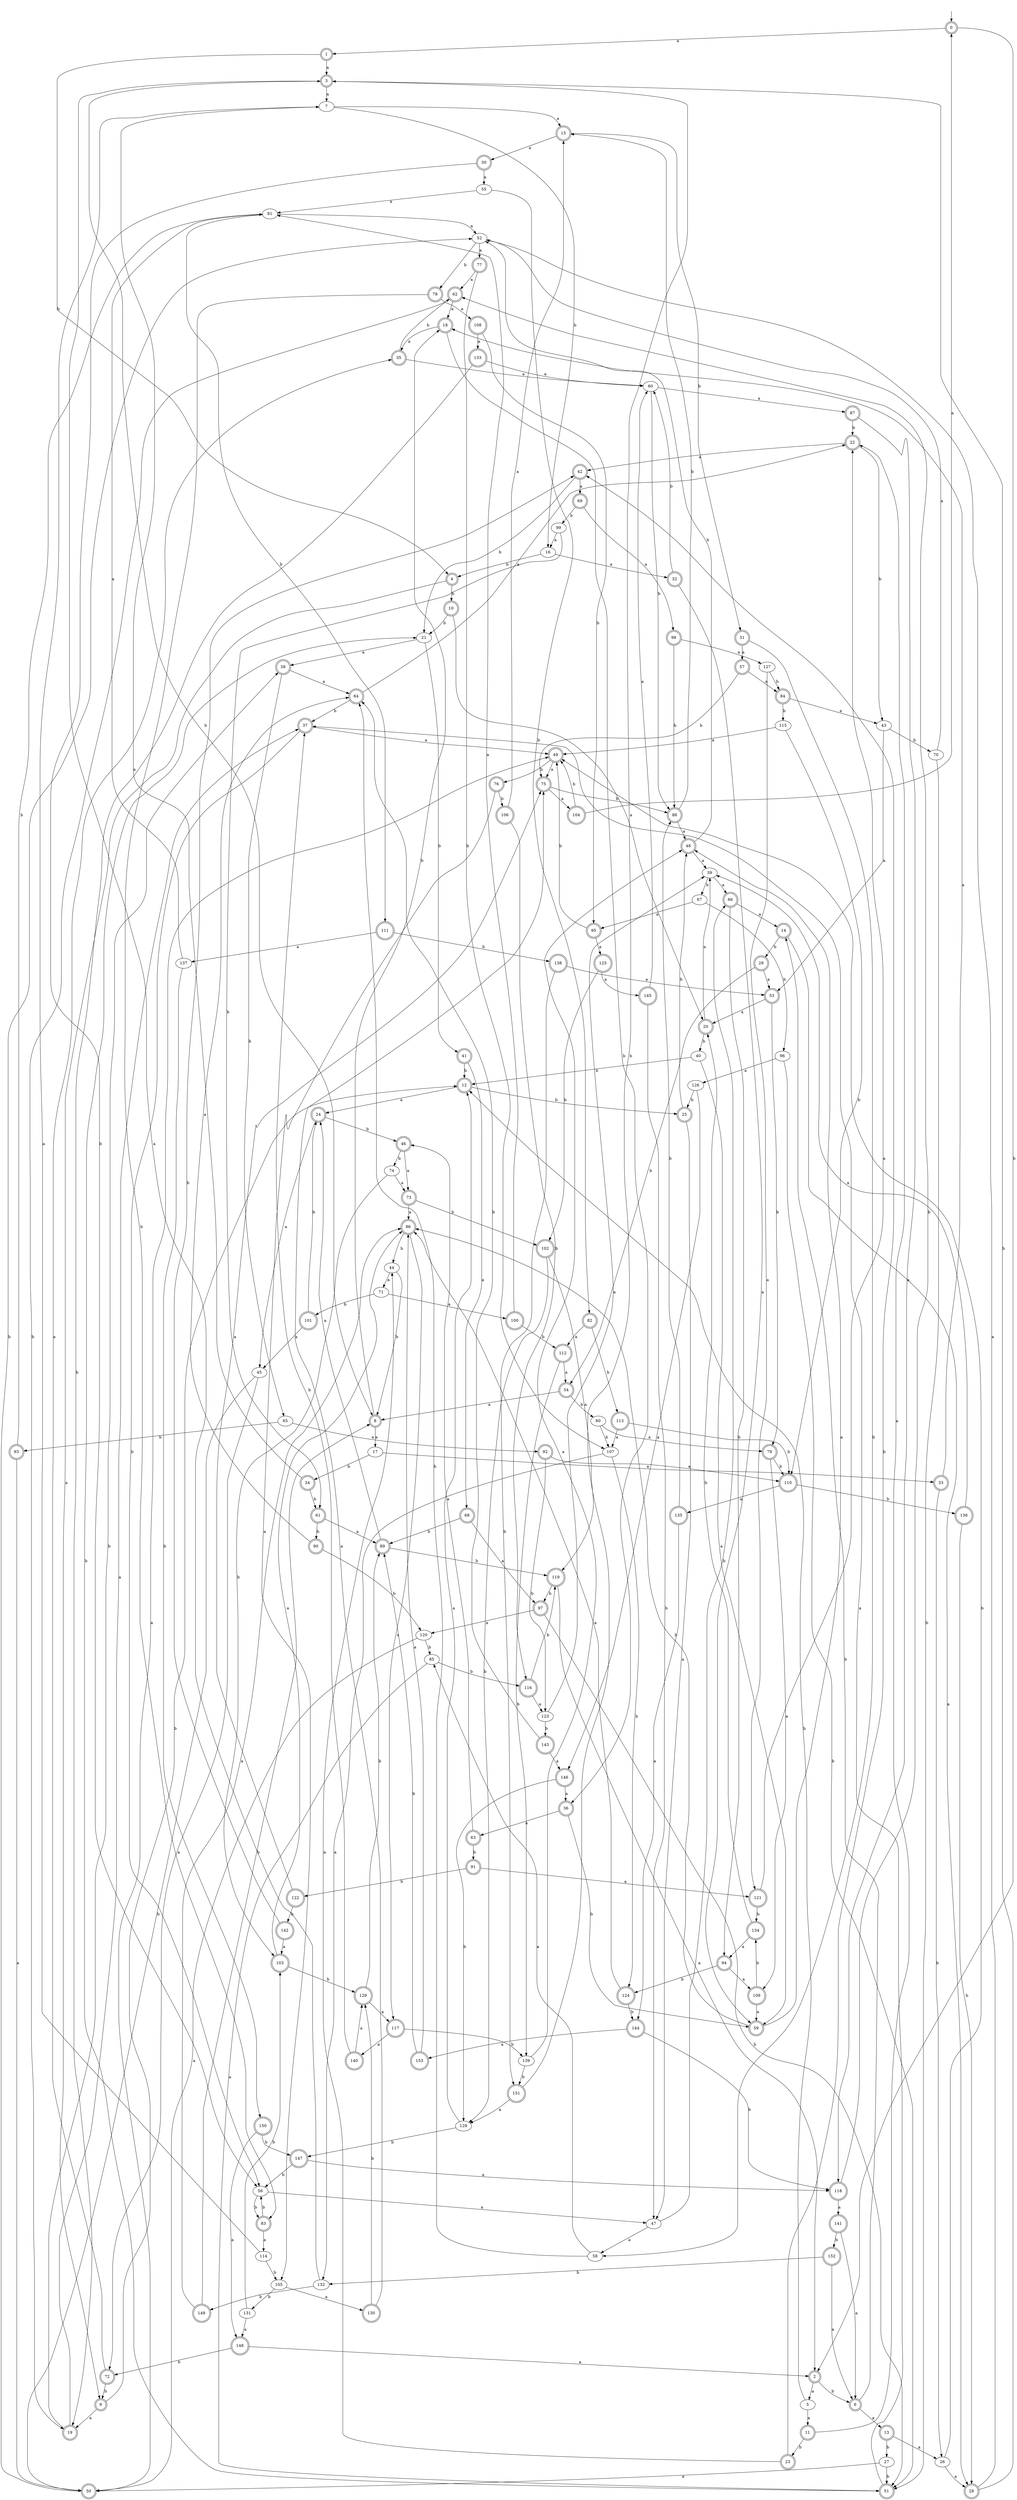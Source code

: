 digraph RandomDFA {
  __start0 [label="", shape=none];
  __start0 -> 0 [label=""];
  0 [shape=circle] [shape=doublecircle]
  0 -> 1 [label="a"]
  0 -> 2 [label="b"]
  1 [shape=doublecircle]
  1 -> 3 [label="a"]
  1 -> 4 [label="b"]
  2 [shape=doublecircle]
  2 -> 5 [label="a"]
  2 -> 6 [label="b"]
  3 [shape=doublecircle]
  3 -> 7 [label="a"]
  3 -> 8 [label="b"]
  4 [shape=doublecircle]
  4 -> 9 [label="a"]
  4 -> 10 [label="b"]
  5
  5 -> 11 [label="a"]
  5 -> 12 [label="b"]
  6 [shape=doublecircle]
  6 -> 13 [label="a"]
  6 -> 14 [label="b"]
  7
  7 -> 15 [label="a"]
  7 -> 16 [label="b"]
  8 [shape=doublecircle]
  8 -> 17 [label="a"]
  8 -> 18 [label="b"]
  9 [shape=doublecircle]
  9 -> 19 [label="a"]
  9 -> 12 [label="b"]
  10 [shape=doublecircle]
  10 -> 20 [label="a"]
  10 -> 21 [label="b"]
  11 [shape=doublecircle]
  11 -> 22 [label="a"]
  11 -> 23 [label="b"]
  12 [shape=doublecircle]
  12 -> 24 [label="a"]
  12 -> 25 [label="b"]
  13 [shape=doublecircle]
  13 -> 26 [label="a"]
  13 -> 27 [label="b"]
  14 [shape=doublecircle]
  14 -> 28 [label="a"]
  14 -> 29 [label="b"]
  15 [shape=doublecircle]
  15 -> 30 [label="a"]
  15 -> 31 [label="b"]
  16
  16 -> 32 [label="a"]
  16 -> 4 [label="b"]
  17
  17 -> 33 [label="a"]
  17 -> 34 [label="b"]
  18 [shape=doublecircle]
  18 -> 35 [label="a"]
  18 -> 36 [label="b"]
  19 [shape=doublecircle]
  19 -> 37 [label="a"]
  19 -> 38 [label="b"]
  20 [shape=doublecircle]
  20 -> 39 [label="a"]
  20 -> 40 [label="b"]
  21
  21 -> 38 [label="a"]
  21 -> 41 [label="b"]
  22 [shape=doublecircle]
  22 -> 42 [label="a"]
  22 -> 43 [label="b"]
  23 [shape=doublecircle]
  23 -> 44 [label="a"]
  23 -> 42 [label="b"]
  24 [shape=doublecircle]
  24 -> 45 [label="a"]
  24 -> 46 [label="b"]
  25 [shape=doublecircle]
  25 -> 47 [label="a"]
  25 -> 48 [label="b"]
  26
  26 -> 28 [label="a"]
  26 -> 49 [label="b"]
  27
  27 -> 50 [label="a"]
  27 -> 51 [label="b"]
  28 [shape=doublecircle]
  28 -> 52 [label="a"]
  28 -> 3 [label="b"]
  29 [shape=doublecircle]
  29 -> 53 [label="a"]
  29 -> 54 [label="b"]
  30 [shape=doublecircle]
  30 -> 55 [label="a"]
  30 -> 56 [label="b"]
  31 [shape=doublecircle]
  31 -> 57 [label="a"]
  31 -> 58 [label="b"]
  32 [shape=doublecircle]
  32 -> 59 [label="a"]
  32 -> 60 [label="b"]
  33 [shape=doublecircle]
  33 -> 18 [label="a"]
  33 -> 26 [label="b"]
  34 [shape=doublecircle]
  34 -> 7 [label="a"]
  34 -> 61 [label="b"]
  35 [shape=doublecircle]
  35 -> 60 [label="a"]
  35 -> 62 [label="b"]
  36 [shape=doublecircle]
  36 -> 63 [label="a"]
  36 -> 59 [label="b"]
  37 [shape=doublecircle]
  37 -> 49 [label="a"]
  37 -> 56 [label="b"]
  38 [shape=doublecircle]
  38 -> 64 [label="a"]
  38 -> 65 [label="b"]
  39
  39 -> 66 [label="a"]
  39 -> 67 [label="b"]
  40
  40 -> 59 [label="a"]
  40 -> 12 [label="b"]
  41 [shape=doublecircle]
  41 -> 68 [label="a"]
  41 -> 12 [label="b"]
  42 [shape=doublecircle]
  42 -> 69 [label="a"]
  42 -> 21 [label="b"]
  43
  43 -> 53 [label="a"]
  43 -> 70 [label="b"]
  44
  44 -> 71 [label="a"]
  44 -> 8 [label="b"]
  45
  45 -> 72 [label="a"]
  45 -> 50 [label="b"]
  46 [shape=doublecircle]
  46 -> 73 [label="a"]
  46 -> 74 [label="b"]
  47
  47 -> 58 [label="a"]
  47 -> 66 [label="b"]
  48 [shape=doublecircle]
  48 -> 39 [label="a"]
  48 -> 52 [label="b"]
  49 [shape=doublecircle]
  49 -> 75 [label="a"]
  49 -> 76 [label="b"]
  50 [shape=doublecircle]
  50 -> 49 [label="a"]
  50 -> 52 [label="b"]
  51 [shape=doublecircle]
  51 -> 37 [label="a"]
  51 -> 21 [label="b"]
  52
  52 -> 77 [label="a"]
  52 -> 78 [label="b"]
  53 [shape=doublecircle]
  53 -> 20 [label="a"]
  53 -> 79 [label="b"]
  54 [shape=doublecircle]
  54 -> 8 [label="a"]
  54 -> 80 [label="b"]
  55
  55 -> 81 [label="a"]
  55 -> 82 [label="b"]
  56
  56 -> 47 [label="a"]
  56 -> 83 [label="b"]
  57 [shape=doublecircle]
  57 -> 84 [label="a"]
  57 -> 75 [label="b"]
  58
  58 -> 85 [label="a"]
  58 -> 64 [label="b"]
  59 [shape=doublecircle]
  59 -> 48 [label="a"]
  59 -> 86 [label="b"]
  60
  60 -> 87 [label="a"]
  60 -> 88 [label="b"]
  61 [shape=doublecircle]
  61 -> 89 [label="a"]
  61 -> 90 [label="b"]
  62 [shape=doublecircle]
  62 -> 18 [label="a"]
  62 -> 19 [label="b"]
  63 [shape=doublecircle]
  63 -> 46 [label="a"]
  63 -> 91 [label="b"]
  64 [shape=doublecircle]
  64 -> 22 [label="a"]
  64 -> 37 [label="b"]
  65
  65 -> 92 [label="a"]
  65 -> 93 [label="b"]
  66 [shape=doublecircle]
  66 -> 14 [label="a"]
  66 -> 94 [label="b"]
  67
  67 -> 95 [label="a"]
  67 -> 96 [label="b"]
  68 [shape=doublecircle]
  68 -> 97 [label="a"]
  68 -> 89 [label="b"]
  69 [shape=doublecircle]
  69 -> 98 [label="a"]
  69 -> 99 [label="b"]
  70
  70 -> 52 [label="a"]
  70 -> 51 [label="b"]
  71
  71 -> 100 [label="a"]
  71 -> 101 [label="b"]
  72 [shape=doublecircle]
  72 -> 35 [label="a"]
  72 -> 9 [label="b"]
  73 [shape=doublecircle]
  73 -> 86 [label="a"]
  73 -> 102 [label="b"]
  74
  74 -> 73 [label="a"]
  74 -> 103 [label="b"]
  75 [shape=doublecircle]
  75 -> 104 [label="a"]
  75 -> 88 [label="b"]
  76 [shape=doublecircle]
  76 -> 105 [label="a"]
  76 -> 106 [label="b"]
  77 [shape=doublecircle]
  77 -> 62 [label="a"]
  77 -> 107 [label="b"]
  78 [shape=doublecircle]
  78 -> 108 [label="a"]
  78 -> 83 [label="b"]
  79 [shape=doublecircle]
  79 -> 109 [label="a"]
  79 -> 110 [label="b"]
  80
  80 -> 79 [label="a"]
  80 -> 107 [label="b"]
  81
  81 -> 52 [label="a"]
  81 -> 111 [label="b"]
  82 [shape=doublecircle]
  82 -> 112 [label="a"]
  82 -> 113 [label="b"]
  83 [shape=doublecircle]
  83 -> 114 [label="a"]
  83 -> 56 [label="b"]
  84 [shape=doublecircle]
  84 -> 43 [label="a"]
  84 -> 115 [label="b"]
  85
  85 -> 51 [label="a"]
  85 -> 116 [label="b"]
  86 [shape=doublecircle]
  86 -> 117 [label="a"]
  86 -> 44 [label="b"]
  87 [shape=doublecircle]
  87 -> 118 [label="a"]
  87 -> 22 [label="b"]
  88 [shape=doublecircle]
  88 -> 48 [label="a"]
  88 -> 15 [label="b"]
  89 [shape=doublecircle]
  89 -> 24 [label="a"]
  89 -> 119 [label="b"]
  90 [shape=doublecircle]
  90 -> 64 [label="a"]
  90 -> 120 [label="b"]
  91 [shape=doublecircle]
  91 -> 121 [label="a"]
  91 -> 122 [label="b"]
  92 [shape=doublecircle]
  92 -> 110 [label="a"]
  92 -> 123 [label="b"]
  93 [shape=doublecircle]
  93 -> 50 [label="a"]
  93 -> 81 [label="b"]
  94 [shape=doublecircle]
  94 -> 109 [label="a"]
  94 -> 124 [label="b"]
  95 [shape=doublecircle]
  95 -> 125 [label="a"]
  95 -> 49 [label="b"]
  96
  96 -> 126 [label="a"]
  96 -> 51 [label="b"]
  97 [shape=doublecircle]
  97 -> 120 [label="a"]
  97 -> 51 [label="b"]
  98 [shape=doublecircle]
  98 -> 127 [label="a"]
  98 -> 88 [label="b"]
  99
  99 -> 16 [label="a"]
  99 -> 61 [label="b"]
  100 [shape=doublecircle]
  100 -> 81 [label="a"]
  100 -> 112 [label="b"]
  101 [shape=doublecircle]
  101 -> 45 [label="a"]
  101 -> 24 [label="b"]
  102 [shape=doublecircle]
  102 -> 119 [label="a"]
  102 -> 128 [label="b"]
  103 [shape=doublecircle]
  103 -> 86 [label="a"]
  103 -> 129 [label="b"]
  104 [shape=doublecircle]
  104 -> 0 [label="a"]
  104 -> 49 [label="b"]
  105
  105 -> 130 [label="a"]
  105 -> 131 [label="b"]
  106 [shape=doublecircle]
  106 -> 15 [label="a"]
  106 -> 116 [label="b"]
  107
  107 -> 132 [label="a"]
  107 -> 124 [label="b"]
  108 [shape=doublecircle]
  108 -> 133 [label="a"]
  108 -> 95 [label="b"]
  109 [shape=doublecircle]
  109 -> 59 [label="a"]
  109 -> 134 [label="b"]
  110 [shape=doublecircle]
  110 -> 135 [label="a"]
  110 -> 136 [label="b"]
  111 [shape=doublecircle]
  111 -> 137 [label="a"]
  111 -> 138 [label="b"]
  112 [shape=doublecircle]
  112 -> 54 [label="a"]
  112 -> 139 [label="b"]
  113 [shape=doublecircle]
  113 -> 107 [label="a"]
  113 -> 110 [label="b"]
  114
  114 -> 7 [label="a"]
  114 -> 105 [label="b"]
  115
  115 -> 49 [label="a"]
  115 -> 110 [label="b"]
  116 [shape=doublecircle]
  116 -> 123 [label="a"]
  116 -> 119 [label="b"]
  117 [shape=doublecircle]
  117 -> 140 [label="a"]
  117 -> 139 [label="b"]
  118 [shape=doublecircle]
  118 -> 141 [label="a"]
  118 -> 62 [label="b"]
  119 [shape=doublecircle]
  119 -> 2 [label="a"]
  119 -> 97 [label="b"]
  120
  120 -> 50 [label="a"]
  120 -> 85 [label="b"]
  121 [shape=doublecircle]
  121 -> 22 [label="a"]
  121 -> 134 [label="b"]
  122 [shape=doublecircle]
  122 -> 75 [label="a"]
  122 -> 142 [label="b"]
  123
  123 -> 39 [label="a"]
  123 -> 143 [label="b"]
  124 [shape=doublecircle]
  124 -> 86 [label="a"]
  124 -> 144 [label="b"]
  125 [shape=doublecircle]
  125 -> 145 [label="a"]
  125 -> 102 [label="b"]
  126
  126 -> 146 [label="a"]
  126 -> 25 [label="b"]
  127
  127 -> 121 [label="a"]
  127 -> 84 [label="b"]
  128
  128 -> 12 [label="a"]
  128 -> 147 [label="b"]
  129 [shape=doublecircle]
  129 -> 117 [label="a"]
  129 -> 89 [label="b"]
  130 [shape=doublecircle]
  130 -> 75 [label="a"]
  130 -> 129 [label="b"]
  131
  131 -> 148 [label="a"]
  131 -> 103 [label="b"]
  132
  132 -> 3 [label="a"]
  132 -> 149 [label="b"]
  133 [shape=doublecircle]
  133 -> 60 [label="a"]
  133 -> 19 [label="b"]
  134 [shape=doublecircle]
  134 -> 94 [label="a"]
  134 -> 20 [label="b"]
  135 [shape=doublecircle]
  135 -> 144 [label="a"]
  135 -> 88 [label="b"]
  136 [shape=doublecircle]
  136 -> 39 [label="a"]
  136 -> 28 [label="b"]
  137
  137 -> 81 [label="a"]
  137 -> 150 [label="b"]
  138 [shape=doublecircle]
  138 -> 53 [label="a"]
  138 -> 151 [label="b"]
  139
  139 -> 48 [label="a"]
  139 -> 151 [label="b"]
  140 [shape=doublecircle]
  140 -> 129 [label="a"]
  140 -> 37 [label="b"]
  141 [shape=doublecircle]
  141 -> 6 [label="a"]
  141 -> 152 [label="b"]
  142 [shape=doublecircle]
  142 -> 103 [label="a"]
  142 -> 42 [label="b"]
  143 [shape=doublecircle]
  143 -> 146 [label="a"]
  143 -> 64 [label="b"]
  144 [shape=doublecircle]
  144 -> 153 [label="a"]
  144 -> 118 [label="b"]
  145 [shape=doublecircle]
  145 -> 60 [label="a"]
  145 -> 47 [label="b"]
  146 [shape=doublecircle]
  146 -> 36 [label="a"]
  146 -> 128 [label="b"]
  147 [shape=doublecircle]
  147 -> 118 [label="a"]
  147 -> 56 [label="b"]
  148 [shape=doublecircle]
  148 -> 2 [label="a"]
  148 -> 72 [label="b"]
  149 [shape=doublecircle]
  149 -> 86 [label="a"]
  149 -> 8 [label="b"]
  150 [shape=doublecircle]
  150 -> 148 [label="a"]
  150 -> 147 [label="b"]
  151 [shape=doublecircle]
  151 -> 128 [label="a"]
  151 -> 3 [label="b"]
  152 [shape=doublecircle]
  152 -> 6 [label="a"]
  152 -> 132 [label="b"]
  153 [shape=doublecircle]
  153 -> 86 [label="a"]
  153 -> 89 [label="b"]
}
